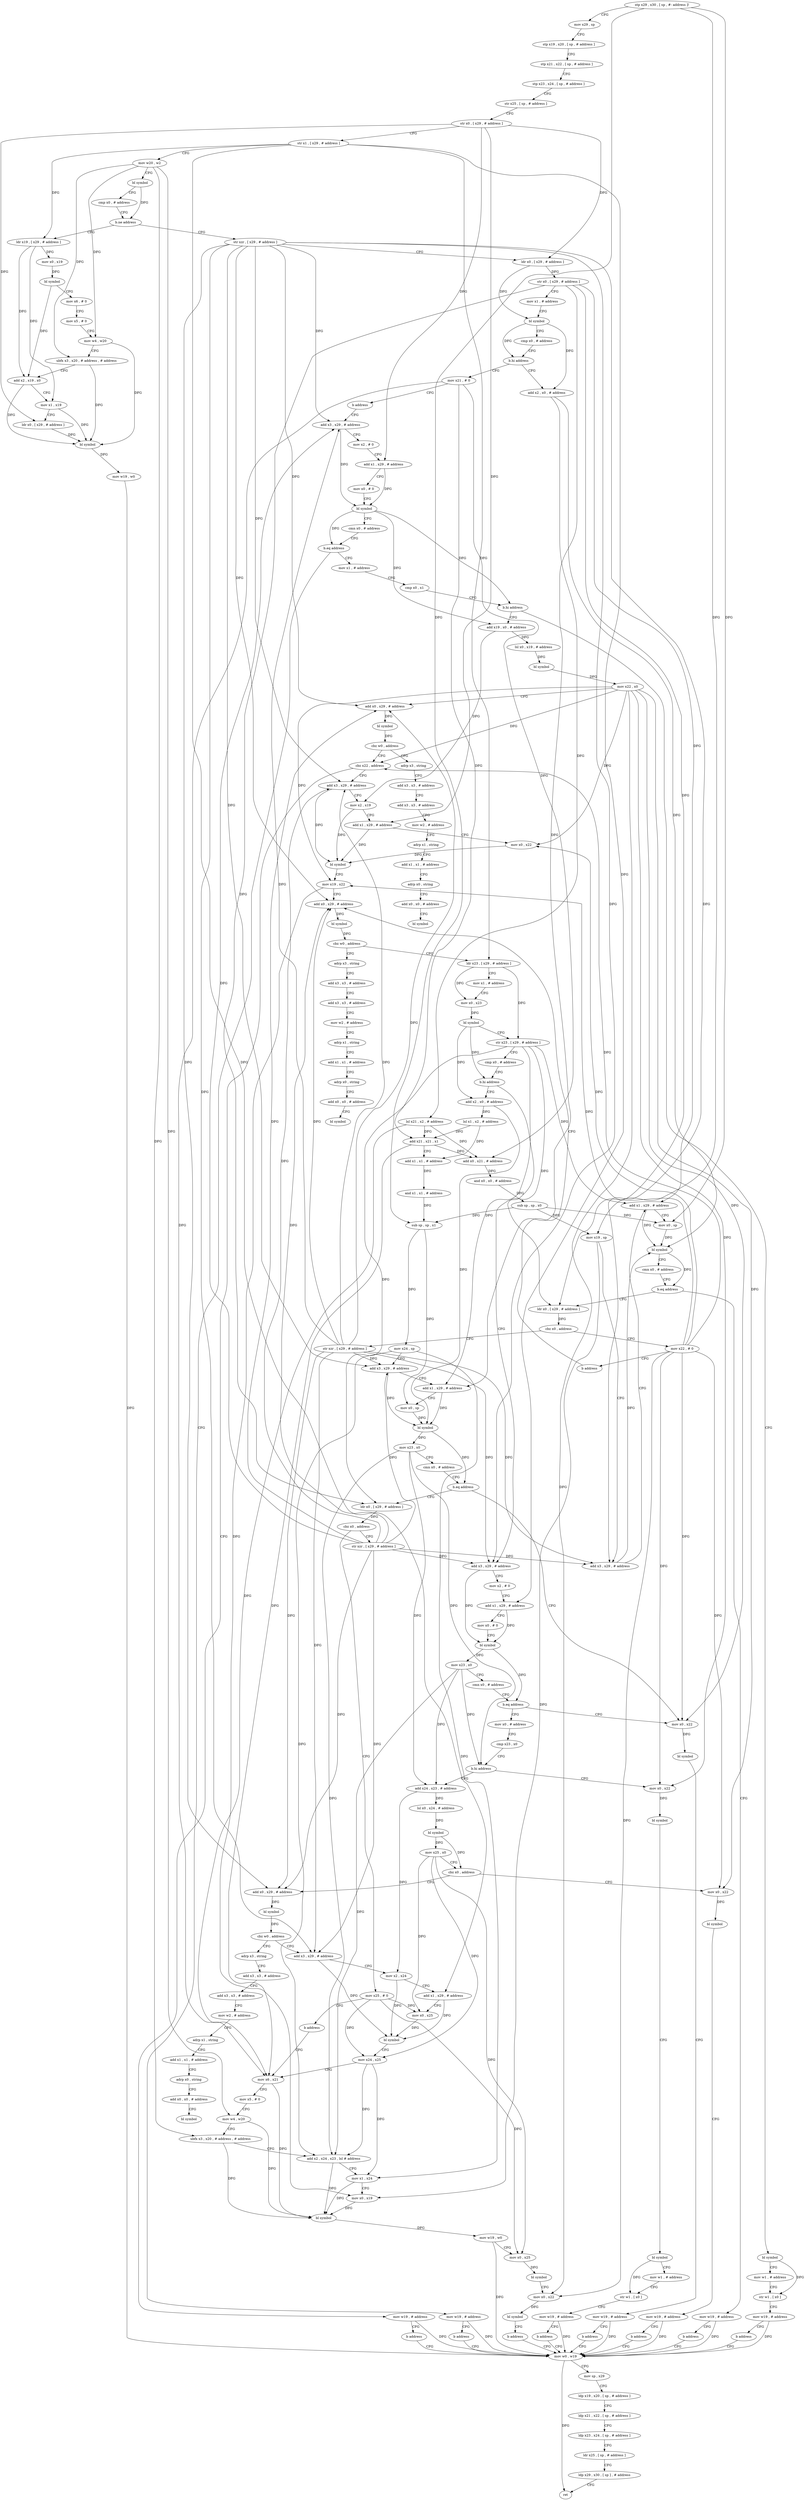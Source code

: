 digraph "func" {
"4387952" [label = "stp x29 , x30 , [ sp , #- address ]!" ]
"4387956" [label = "mov x29 , sp" ]
"4387960" [label = "stp x19 , x20 , [ sp , # address ]" ]
"4387964" [label = "stp x21 , x22 , [ sp , # address ]" ]
"4387968" [label = "stp x23 , x24 , [ sp , # address ]" ]
"4387972" [label = "str x25 , [ sp , # address ]" ]
"4387976" [label = "str x0 , [ x29 , # address ]" ]
"4387980" [label = "str x1 , [ x29 , # address ]" ]
"4387984" [label = "mov w20 , w2" ]
"4387988" [label = "bl symbol" ]
"4387992" [label = "cmp x0 , # address" ]
"4387996" [label = "b.ne address" ]
"4388080" [label = "str xzr , [ x29 , # address ]" ]
"4388000" [label = "ldr x19 , [ x29 , # address ]" ]
"4388084" [label = "ldr x0 , [ x29 , # address ]" ]
"4388088" [label = "str x0 , [ x29 , # address ]" ]
"4388092" [label = "mov x1 , # address" ]
"4388096" [label = "bl symbol" ]
"4388100" [label = "cmp x0 , # address" ]
"4388104" [label = "b.hi address" ]
"4388528" [label = "mov x21 , # 0" ]
"4388108" [label = "add x2 , x0 , # address" ]
"4388004" [label = "mov x0 , x19" ]
"4388008" [label = "bl symbol" ]
"4388012" [label = "mov x6 , # 0" ]
"4388016" [label = "mov x5 , # 0" ]
"4388020" [label = "mov w4 , w20" ]
"4388024" [label = "ubfx x3 , x20 , # address , # address" ]
"4388028" [label = "add x2 , x19 , x0" ]
"4388032" [label = "mov x1 , x19" ]
"4388036" [label = "ldr x0 , [ x29 , # address ]" ]
"4388040" [label = "bl symbol" ]
"4388044" [label = "mov w19 , w0" ]
"4388048" [label = "mov w0 , w19" ]
"4388532" [label = "b address" ]
"4388168" [label = "add x3 , x29 , # address" ]
"4388112" [label = "lsl x21 , x2 , # address" ]
"4388116" [label = "add x0 , x21 , # address" ]
"4388120" [label = "and x0 , x0 , # address" ]
"4388124" [label = "sub sp , sp , x0" ]
"4388128" [label = "mov x19 , sp" ]
"4388132" [label = "add x3 , x29 , # address" ]
"4388136" [label = "add x1 , x29 , # address" ]
"4388140" [label = "mov x0 , sp" ]
"4388144" [label = "bl symbol" ]
"4388148" [label = "cmn x0 , # address" ]
"4388152" [label = "b.eq address" ]
"4388740" [label = "mov w19 , # address" ]
"4388156" [label = "ldr x0 , [ x29 , # address ]" ]
"4388172" [label = "mov x2 , # 0" ]
"4388176" [label = "add x1 , x29 , # address" ]
"4388180" [label = "mov x0 , # 0" ]
"4388184" [label = "bl symbol" ]
"4388188" [label = "cmn x0 , # address" ]
"4388192" [label = "b.eq address" ]
"4388748" [label = "mov w19 , # address" ]
"4388196" [label = "mov x1 , # address" ]
"4388744" [label = "b address" ]
"4388160" [label = "cbz x0 , address" ]
"4388592" [label = "mov x22 , # 0" ]
"4388164" [label = "str xzr , [ x29 , # address ]" ]
"4388752" [label = "b address" ]
"4388200" [label = "cmp x0 , x1" ]
"4388204" [label = "b.hi address" ]
"4388536" [label = "bl symbol" ]
"4388208" [label = "add x19 , x0 , # address" ]
"4388052" [label = "mov sp , x29" ]
"4388056" [label = "ldp x19 , x20 , [ sp , # address ]" ]
"4388060" [label = "ldp x21 , x22 , [ sp , # address ]" ]
"4388064" [label = "ldp x23 , x24 , [ sp , # address ]" ]
"4388068" [label = "ldr x25 , [ sp , # address ]" ]
"4388072" [label = "ldp x29 , x30 , [ sp ] , # address" ]
"4388076" [label = "ret" ]
"4388596" [label = "b address" ]
"4388264" [label = "add x0 , x29 , # address" ]
"4388540" [label = "mov w1 , # address" ]
"4388544" [label = "str w1 , [ x0 ]" ]
"4388548" [label = "mov w19 , # address" ]
"4388552" [label = "b address" ]
"4388212" [label = "lsl x0 , x19 , # address" ]
"4388216" [label = "bl symbol" ]
"4388220" [label = "mov x22 , x0" ]
"4388224" [label = "add x0 , x29 , # address" ]
"4388228" [label = "bl symbol" ]
"4388232" [label = "cbz w0 , address" ]
"4388556" [label = "adrp x3 , string" ]
"4388236" [label = "cbz x22 , address" ]
"4388268" [label = "bl symbol" ]
"4388272" [label = "cbz w0 , address" ]
"4388600" [label = "adrp x3 , string" ]
"4388276" [label = "ldr x23 , [ x29 , # address ]" ]
"4388560" [label = "add x3 , x3 , # address" ]
"4388564" [label = "add x3 , x3 , # address" ]
"4388568" [label = "mov w2 , # address" ]
"4388572" [label = "adrp x1 , string" ]
"4388576" [label = "add x1 , x1 , # address" ]
"4388580" [label = "adrp x0 , string" ]
"4388584" [label = "add x0 , x0 , # address" ]
"4388588" [label = "bl symbol" ]
"4388756" [label = "mov w19 , # address" ]
"4388240" [label = "add x3 , x29 , # address" ]
"4388604" [label = "add x3 , x3 , # address" ]
"4388608" [label = "add x3 , x3 , # address" ]
"4388612" [label = "mov w2 , # address" ]
"4388616" [label = "adrp x1 , string" ]
"4388620" [label = "add x1 , x1 , # address" ]
"4388624" [label = "adrp x0 , string" ]
"4388628" [label = "add x0 , x0 , # address" ]
"4388632" [label = "bl symbol" ]
"4388280" [label = "mov x1 , # address" ]
"4388284" [label = "mov x0 , x23" ]
"4388288" [label = "bl symbol" ]
"4388292" [label = "str x23 , [ x29 , # address ]" ]
"4388296" [label = "cmp x0 , # address" ]
"4388300" [label = "b.hi address" ]
"4388372" [label = "add x3 , x29 , # address" ]
"4388304" [label = "add x2 , x0 , # address" ]
"4388760" [label = "b address" ]
"4388244" [label = "mov x2 , x19" ]
"4388248" [label = "add x1 , x29 , # address" ]
"4388252" [label = "mov x0 , x22" ]
"4388256" [label = "bl symbol" ]
"4388260" [label = "mov x19 , x22" ]
"4388376" [label = "mov x2 , # 0" ]
"4388380" [label = "add x1 , x29 , # address" ]
"4388384" [label = "mov x0 , # 0" ]
"4388388" [label = "bl symbol" ]
"4388392" [label = "mov x23 , x0" ]
"4388396" [label = "cmn x0 , # address" ]
"4388400" [label = "b.eq address" ]
"4388636" [label = "mov x0 , x22" ]
"4388404" [label = "mov x0 , # address" ]
"4388308" [label = "lsl x1 , x2 , # address" ]
"4388312" [label = "add x21 , x21 , x1" ]
"4388316" [label = "add x1 , x1 , # address" ]
"4388320" [label = "and x1 , x1 , # address" ]
"4388324" [label = "sub sp , sp , x1" ]
"4388328" [label = "mov x24 , sp" ]
"4388332" [label = "add x3 , x29 , # address" ]
"4388336" [label = "add x1 , x29 , # address" ]
"4388340" [label = "mov x0 , sp" ]
"4388344" [label = "bl symbol" ]
"4388348" [label = "mov x23 , x0" ]
"4388352" [label = "cmn x0 , # address" ]
"4388356" [label = "b.eq address" ]
"4388360" [label = "ldr x0 , [ x29 , # address ]" ]
"4388640" [label = "bl symbol" ]
"4388644" [label = "mov w19 , # address" ]
"4388648" [label = "b address" ]
"4388408" [label = "cmp x23 , x0" ]
"4388412" [label = "b.hi address" ]
"4388652" [label = "mov x0 , x22" ]
"4388416" [label = "add x24 , x23 , # address" ]
"4388364" [label = "cbz x0 , address" ]
"4388732" [label = "mov x25 , # 0" ]
"4388368" [label = "str xzr , [ x29 , # address ]" ]
"4388656" [label = "bl symbol" ]
"4388660" [label = "bl symbol" ]
"4388664" [label = "mov w1 , # address" ]
"4388668" [label = "str w1 , [ x0 ]" ]
"4388672" [label = "mov w19 , # address" ]
"4388676" [label = "b address" ]
"4388420" [label = "lsl x0 , x24 , # address" ]
"4388424" [label = "bl symbol" ]
"4388428" [label = "mov x25 , x0" ]
"4388432" [label = "cbz x0 , address" ]
"4388680" [label = "mov x0 , x22" ]
"4388436" [label = "add x0 , x29 , # address" ]
"4388736" [label = "b address" ]
"4388472" [label = "mov x6 , x21" ]
"4388684" [label = "bl symbol" ]
"4388688" [label = "mov w19 , # address" ]
"4388692" [label = "b address" ]
"4388440" [label = "bl symbol" ]
"4388444" [label = "cbz w0 , address" ]
"4388696" [label = "adrp x3 , string" ]
"4388448" [label = "add x3 , x29 , # address" ]
"4388476" [label = "mov x5 , # 0" ]
"4388480" [label = "mov w4 , w20" ]
"4388484" [label = "ubfx x3 , x20 , # address , # address" ]
"4388488" [label = "add x2 , x24 , x23 , lsl # address" ]
"4388492" [label = "mov x1 , x24" ]
"4388496" [label = "mov x0 , x19" ]
"4388500" [label = "bl symbol" ]
"4388504" [label = "mov w19 , w0" ]
"4388508" [label = "mov x0 , x25" ]
"4388512" [label = "bl symbol" ]
"4388516" [label = "mov x0 , x22" ]
"4388520" [label = "bl symbol" ]
"4388524" [label = "b address" ]
"4388700" [label = "add x3 , x3 , # address" ]
"4388704" [label = "add x3 , x3 , # address" ]
"4388708" [label = "mov w2 , # address" ]
"4388712" [label = "adrp x1 , string" ]
"4388716" [label = "add x1 , x1 , # address" ]
"4388720" [label = "adrp x0 , string" ]
"4388724" [label = "add x0 , x0 , # address" ]
"4388728" [label = "bl symbol" ]
"4388452" [label = "mov x2 , x24" ]
"4388456" [label = "add x1 , x29 , # address" ]
"4388460" [label = "mov x0 , x25" ]
"4388464" [label = "bl symbol" ]
"4388468" [label = "mov x24 , x25" ]
"4387952" -> "4387956" [ label = "CFG" ]
"4387952" -> "4388128" [ label = "DFG" ]
"4387952" -> "4388140" [ label = "DFG" ]
"4387952" -> "4388324" [ label = "DFG" ]
"4387956" -> "4387960" [ label = "CFG" ]
"4387960" -> "4387964" [ label = "CFG" ]
"4387964" -> "4387968" [ label = "CFG" ]
"4387968" -> "4387972" [ label = "CFG" ]
"4387972" -> "4387976" [ label = "CFG" ]
"4387976" -> "4387980" [ label = "CFG" ]
"4387976" -> "4388084" [ label = "DFG" ]
"4387976" -> "4388036" [ label = "DFG" ]
"4387976" -> "4388176" [ label = "DFG" ]
"4387976" -> "4388248" [ label = "DFG" ]
"4387980" -> "4387984" [ label = "CFG" ]
"4387980" -> "4388000" [ label = "DFG" ]
"4387980" -> "4388276" [ label = "DFG" ]
"4387980" -> "4388380" [ label = "DFG" ]
"4387980" -> "4388456" [ label = "DFG" ]
"4387984" -> "4387988" [ label = "CFG" ]
"4387984" -> "4388020" [ label = "DFG" ]
"4387984" -> "4388024" [ label = "DFG" ]
"4387984" -> "4388480" [ label = "DFG" ]
"4387984" -> "4388484" [ label = "DFG" ]
"4387988" -> "4387992" [ label = "CFG" ]
"4387988" -> "4387996" [ label = "DFG" ]
"4387992" -> "4387996" [ label = "CFG" ]
"4387996" -> "4388080" [ label = "CFG" ]
"4387996" -> "4388000" [ label = "CFG" ]
"4388080" -> "4388084" [ label = "CFG" ]
"4388080" -> "4388132" [ label = "DFG" ]
"4388080" -> "4388168" [ label = "DFG" ]
"4388080" -> "4388224" [ label = "DFG" ]
"4388080" -> "4388264" [ label = "DFG" ]
"4388080" -> "4388240" [ label = "DFG" ]
"4388080" -> "4388372" [ label = "DFG" ]
"4388080" -> "4388332" [ label = "DFG" ]
"4388080" -> "4388436" [ label = "DFG" ]
"4388080" -> "4388448" [ label = "DFG" ]
"4388000" -> "4388004" [ label = "DFG" ]
"4388000" -> "4388028" [ label = "DFG" ]
"4388000" -> "4388032" [ label = "DFG" ]
"4388084" -> "4388088" [ label = "DFG" ]
"4388084" -> "4388096" [ label = "DFG" ]
"4388088" -> "4388092" [ label = "CFG" ]
"4388088" -> "4388156" [ label = "DFG" ]
"4388088" -> "4388360" [ label = "DFG" ]
"4388088" -> "4388136" [ label = "DFG" ]
"4388088" -> "4388336" [ label = "DFG" ]
"4388092" -> "4388096" [ label = "CFG" ]
"4388096" -> "4388100" [ label = "CFG" ]
"4388096" -> "4388104" [ label = "DFG" ]
"4388096" -> "4388108" [ label = "DFG" ]
"4388100" -> "4388104" [ label = "CFG" ]
"4388104" -> "4388528" [ label = "CFG" ]
"4388104" -> "4388108" [ label = "CFG" ]
"4388528" -> "4388532" [ label = "CFG" ]
"4388528" -> "4388116" [ label = "DFG" ]
"4388528" -> "4388312" [ label = "DFG" ]
"4388528" -> "4388472" [ label = "DFG" ]
"4388108" -> "4388112" [ label = "DFG" ]
"4388108" -> "4388144" [ label = "DFG" ]
"4388004" -> "4388008" [ label = "DFG" ]
"4388008" -> "4388012" [ label = "CFG" ]
"4388008" -> "4388028" [ label = "DFG" ]
"4388012" -> "4388016" [ label = "CFG" ]
"4388016" -> "4388020" [ label = "CFG" ]
"4388020" -> "4388024" [ label = "CFG" ]
"4388020" -> "4388040" [ label = "DFG" ]
"4388024" -> "4388028" [ label = "CFG" ]
"4388024" -> "4388040" [ label = "DFG" ]
"4388028" -> "4388032" [ label = "CFG" ]
"4388028" -> "4388040" [ label = "DFG" ]
"4388032" -> "4388036" [ label = "CFG" ]
"4388032" -> "4388040" [ label = "DFG" ]
"4388036" -> "4388040" [ label = "DFG" ]
"4388040" -> "4388044" [ label = "DFG" ]
"4388044" -> "4388048" [ label = "DFG" ]
"4388048" -> "4388052" [ label = "CFG" ]
"4388048" -> "4388076" [ label = "DFG" ]
"4388532" -> "4388168" [ label = "CFG" ]
"4388168" -> "4388172" [ label = "CFG" ]
"4388168" -> "4388184" [ label = "DFG" ]
"4388112" -> "4388116" [ label = "DFG" ]
"4388112" -> "4388312" [ label = "DFG" ]
"4388112" -> "4388472" [ label = "DFG" ]
"4388116" -> "4388120" [ label = "DFG" ]
"4388120" -> "4388124" [ label = "DFG" ]
"4388124" -> "4388128" [ label = "DFG" ]
"4388124" -> "4388140" [ label = "DFG" ]
"4388124" -> "4388324" [ label = "DFG" ]
"4388128" -> "4388132" [ label = "CFG" ]
"4388128" -> "4388496" [ label = "DFG" ]
"4388132" -> "4388136" [ label = "CFG" ]
"4388132" -> "4388144" [ label = "DFG" ]
"4388136" -> "4388140" [ label = "CFG" ]
"4388136" -> "4388144" [ label = "DFG" ]
"4388140" -> "4388144" [ label = "DFG" ]
"4388144" -> "4388148" [ label = "CFG" ]
"4388144" -> "4388152" [ label = "DFG" ]
"4388148" -> "4388152" [ label = "CFG" ]
"4388152" -> "4388740" [ label = "CFG" ]
"4388152" -> "4388156" [ label = "CFG" ]
"4388740" -> "4388744" [ label = "CFG" ]
"4388740" -> "4388048" [ label = "DFG" ]
"4388156" -> "4388160" [ label = "DFG" ]
"4388172" -> "4388176" [ label = "CFG" ]
"4388176" -> "4388180" [ label = "CFG" ]
"4388176" -> "4388184" [ label = "DFG" ]
"4388180" -> "4388184" [ label = "CFG" ]
"4388184" -> "4388188" [ label = "CFG" ]
"4388184" -> "4388192" [ label = "DFG" ]
"4388184" -> "4388204" [ label = "DFG" ]
"4388184" -> "4388208" [ label = "DFG" ]
"4388188" -> "4388192" [ label = "CFG" ]
"4388192" -> "4388748" [ label = "CFG" ]
"4388192" -> "4388196" [ label = "CFG" ]
"4388748" -> "4388752" [ label = "CFG" ]
"4388748" -> "4388048" [ label = "DFG" ]
"4388196" -> "4388200" [ label = "CFG" ]
"4388744" -> "4388048" [ label = "CFG" ]
"4388160" -> "4388592" [ label = "CFG" ]
"4388160" -> "4388164" [ label = "CFG" ]
"4388592" -> "4388596" [ label = "CFG" ]
"4388592" -> "4388236" [ label = "DFG" ]
"4388592" -> "4388252" [ label = "DFG" ]
"4388592" -> "4388260" [ label = "DFG" ]
"4388592" -> "4388636" [ label = "DFG" ]
"4388592" -> "4388652" [ label = "DFG" ]
"4388592" -> "4388680" [ label = "DFG" ]
"4388592" -> "4388516" [ label = "DFG" ]
"4388164" -> "4388168" [ label = "DFG" ]
"4388164" -> "4388132" [ label = "DFG" ]
"4388164" -> "4388224" [ label = "DFG" ]
"4388164" -> "4388264" [ label = "DFG" ]
"4388164" -> "4388240" [ label = "DFG" ]
"4388164" -> "4388372" [ label = "DFG" ]
"4388164" -> "4388332" [ label = "DFG" ]
"4388164" -> "4388436" [ label = "DFG" ]
"4388164" -> "4388448" [ label = "DFG" ]
"4388752" -> "4388048" [ label = "CFG" ]
"4388200" -> "4388204" [ label = "CFG" ]
"4388204" -> "4388536" [ label = "CFG" ]
"4388204" -> "4388208" [ label = "CFG" ]
"4388536" -> "4388540" [ label = "CFG" ]
"4388536" -> "4388544" [ label = "DFG" ]
"4388208" -> "4388212" [ label = "DFG" ]
"4388208" -> "4388244" [ label = "DFG" ]
"4388052" -> "4388056" [ label = "CFG" ]
"4388056" -> "4388060" [ label = "CFG" ]
"4388060" -> "4388064" [ label = "CFG" ]
"4388064" -> "4388068" [ label = "CFG" ]
"4388068" -> "4388072" [ label = "CFG" ]
"4388072" -> "4388076" [ label = "CFG" ]
"4388596" -> "4388264" [ label = "CFG" ]
"4388264" -> "4388268" [ label = "DFG" ]
"4388540" -> "4388544" [ label = "CFG" ]
"4388544" -> "4388548" [ label = "CFG" ]
"4388548" -> "4388552" [ label = "CFG" ]
"4388548" -> "4388048" [ label = "DFG" ]
"4388552" -> "4388048" [ label = "CFG" ]
"4388212" -> "4388216" [ label = "DFG" ]
"4388216" -> "4388220" [ label = "DFG" ]
"4388220" -> "4388224" [ label = "CFG" ]
"4388220" -> "4388236" [ label = "DFG" ]
"4388220" -> "4388252" [ label = "DFG" ]
"4388220" -> "4388260" [ label = "DFG" ]
"4388220" -> "4388636" [ label = "DFG" ]
"4388220" -> "4388652" [ label = "DFG" ]
"4388220" -> "4388680" [ label = "DFG" ]
"4388220" -> "4388516" [ label = "DFG" ]
"4388224" -> "4388228" [ label = "DFG" ]
"4388228" -> "4388232" [ label = "DFG" ]
"4388232" -> "4388556" [ label = "CFG" ]
"4388232" -> "4388236" [ label = "CFG" ]
"4388556" -> "4388560" [ label = "CFG" ]
"4388236" -> "4388756" [ label = "CFG" ]
"4388236" -> "4388240" [ label = "CFG" ]
"4388268" -> "4388272" [ label = "DFG" ]
"4388272" -> "4388600" [ label = "CFG" ]
"4388272" -> "4388276" [ label = "CFG" ]
"4388600" -> "4388604" [ label = "CFG" ]
"4388276" -> "4388280" [ label = "CFG" ]
"4388276" -> "4388284" [ label = "DFG" ]
"4388276" -> "4388292" [ label = "DFG" ]
"4388560" -> "4388564" [ label = "CFG" ]
"4388564" -> "4388568" [ label = "CFG" ]
"4388568" -> "4388572" [ label = "CFG" ]
"4388572" -> "4388576" [ label = "CFG" ]
"4388576" -> "4388580" [ label = "CFG" ]
"4388580" -> "4388584" [ label = "CFG" ]
"4388584" -> "4388588" [ label = "CFG" ]
"4388756" -> "4388760" [ label = "CFG" ]
"4388756" -> "4388048" [ label = "DFG" ]
"4388240" -> "4388244" [ label = "CFG" ]
"4388240" -> "4388256" [ label = "DFG" ]
"4388604" -> "4388608" [ label = "CFG" ]
"4388608" -> "4388612" [ label = "CFG" ]
"4388612" -> "4388616" [ label = "CFG" ]
"4388616" -> "4388620" [ label = "CFG" ]
"4388620" -> "4388624" [ label = "CFG" ]
"4388624" -> "4388628" [ label = "CFG" ]
"4388628" -> "4388632" [ label = "CFG" ]
"4388280" -> "4388284" [ label = "CFG" ]
"4388284" -> "4388288" [ label = "DFG" ]
"4388288" -> "4388292" [ label = "CFG" ]
"4388288" -> "4388300" [ label = "DFG" ]
"4388288" -> "4388304" [ label = "DFG" ]
"4388292" -> "4388296" [ label = "CFG" ]
"4388292" -> "4388136" [ label = "DFG" ]
"4388292" -> "4388156" [ label = "DFG" ]
"4388292" -> "4388360" [ label = "DFG" ]
"4388292" -> "4388336" [ label = "DFG" ]
"4388296" -> "4388300" [ label = "CFG" ]
"4388300" -> "4388372" [ label = "CFG" ]
"4388300" -> "4388304" [ label = "CFG" ]
"4388372" -> "4388376" [ label = "CFG" ]
"4388372" -> "4388388" [ label = "DFG" ]
"4388304" -> "4388308" [ label = "DFG" ]
"4388304" -> "4388344" [ label = "DFG" ]
"4388760" -> "4388048" [ label = "CFG" ]
"4388244" -> "4388248" [ label = "CFG" ]
"4388244" -> "4388256" [ label = "DFG" ]
"4388248" -> "4388252" [ label = "CFG" ]
"4388248" -> "4388256" [ label = "DFG" ]
"4388252" -> "4388256" [ label = "DFG" ]
"4388256" -> "4388260" [ label = "CFG" ]
"4388260" -> "4388264" [ label = "CFG" ]
"4388260" -> "4388496" [ label = "DFG" ]
"4388376" -> "4388380" [ label = "CFG" ]
"4388380" -> "4388384" [ label = "CFG" ]
"4388380" -> "4388388" [ label = "DFG" ]
"4388384" -> "4388388" [ label = "CFG" ]
"4388388" -> "4388392" [ label = "DFG" ]
"4388388" -> "4388400" [ label = "DFG" ]
"4388392" -> "4388396" [ label = "CFG" ]
"4388392" -> "4388412" [ label = "DFG" ]
"4388392" -> "4388416" [ label = "DFG" ]
"4388392" -> "4388488" [ label = "DFG" ]
"4388396" -> "4388400" [ label = "CFG" ]
"4388400" -> "4388636" [ label = "CFG" ]
"4388400" -> "4388404" [ label = "CFG" ]
"4388636" -> "4388640" [ label = "DFG" ]
"4388404" -> "4388408" [ label = "CFG" ]
"4388308" -> "4388312" [ label = "DFG" ]
"4388308" -> "4388316" [ label = "DFG" ]
"4388312" -> "4388316" [ label = "CFG" ]
"4388312" -> "4388116" [ label = "DFG" ]
"4388312" -> "4388472" [ label = "DFG" ]
"4388316" -> "4388320" [ label = "DFG" ]
"4388320" -> "4388324" [ label = "DFG" ]
"4388324" -> "4388328" [ label = "DFG" ]
"4388324" -> "4388340" [ label = "DFG" ]
"4388328" -> "4388332" [ label = "CFG" ]
"4388328" -> "4388488" [ label = "DFG" ]
"4388328" -> "4388492" [ label = "DFG" ]
"4388332" -> "4388336" [ label = "CFG" ]
"4388332" -> "4388344" [ label = "DFG" ]
"4388336" -> "4388340" [ label = "CFG" ]
"4388336" -> "4388344" [ label = "DFG" ]
"4388340" -> "4388344" [ label = "DFG" ]
"4388344" -> "4388348" [ label = "DFG" ]
"4388344" -> "4388356" [ label = "DFG" ]
"4388348" -> "4388352" [ label = "CFG" ]
"4388348" -> "4388412" [ label = "DFG" ]
"4388348" -> "4388416" [ label = "DFG" ]
"4388348" -> "4388488" [ label = "DFG" ]
"4388352" -> "4388356" [ label = "CFG" ]
"4388356" -> "4388636" [ label = "CFG" ]
"4388356" -> "4388360" [ label = "CFG" ]
"4388360" -> "4388364" [ label = "DFG" ]
"4388640" -> "4388644" [ label = "CFG" ]
"4388644" -> "4388648" [ label = "CFG" ]
"4388644" -> "4388048" [ label = "DFG" ]
"4388648" -> "4388048" [ label = "CFG" ]
"4388408" -> "4388412" [ label = "CFG" ]
"4388412" -> "4388652" [ label = "CFG" ]
"4388412" -> "4388416" [ label = "CFG" ]
"4388652" -> "4388656" [ label = "DFG" ]
"4388416" -> "4388420" [ label = "DFG" ]
"4388416" -> "4388452" [ label = "DFG" ]
"4388364" -> "4388732" [ label = "CFG" ]
"4388364" -> "4388368" [ label = "CFG" ]
"4388732" -> "4388736" [ label = "CFG" ]
"4388732" -> "4388508" [ label = "DFG" ]
"4388732" -> "4388460" [ label = "DFG" ]
"4388732" -> "4388468" [ label = "DFG" ]
"4388368" -> "4388372" [ label = "DFG" ]
"4388368" -> "4388132" [ label = "DFG" ]
"4388368" -> "4388168" [ label = "DFG" ]
"4388368" -> "4388224" [ label = "DFG" ]
"4388368" -> "4388264" [ label = "DFG" ]
"4388368" -> "4388240" [ label = "DFG" ]
"4388368" -> "4388332" [ label = "DFG" ]
"4388368" -> "4388436" [ label = "DFG" ]
"4388368" -> "4388448" [ label = "DFG" ]
"4388656" -> "4388660" [ label = "CFG" ]
"4388660" -> "4388664" [ label = "CFG" ]
"4388660" -> "4388668" [ label = "DFG" ]
"4388664" -> "4388668" [ label = "CFG" ]
"4388668" -> "4388672" [ label = "CFG" ]
"4388672" -> "4388676" [ label = "CFG" ]
"4388672" -> "4388048" [ label = "DFG" ]
"4388676" -> "4388048" [ label = "CFG" ]
"4388420" -> "4388424" [ label = "DFG" ]
"4388424" -> "4388428" [ label = "DFG" ]
"4388424" -> "4388432" [ label = "DFG" ]
"4388428" -> "4388432" [ label = "CFG" ]
"4388428" -> "4388508" [ label = "DFG" ]
"4388428" -> "4388460" [ label = "DFG" ]
"4388428" -> "4388468" [ label = "DFG" ]
"4388432" -> "4388680" [ label = "CFG" ]
"4388432" -> "4388436" [ label = "CFG" ]
"4388680" -> "4388684" [ label = "DFG" ]
"4388436" -> "4388440" [ label = "DFG" ]
"4388736" -> "4388472" [ label = "CFG" ]
"4388472" -> "4388476" [ label = "CFG" ]
"4388472" -> "4388500" [ label = "DFG" ]
"4388684" -> "4388688" [ label = "CFG" ]
"4388688" -> "4388692" [ label = "CFG" ]
"4388688" -> "4388048" [ label = "DFG" ]
"4388692" -> "4388048" [ label = "CFG" ]
"4388440" -> "4388444" [ label = "DFG" ]
"4388444" -> "4388696" [ label = "CFG" ]
"4388444" -> "4388448" [ label = "CFG" ]
"4388696" -> "4388700" [ label = "CFG" ]
"4388448" -> "4388452" [ label = "CFG" ]
"4388448" -> "4388464" [ label = "DFG" ]
"4388476" -> "4388480" [ label = "CFG" ]
"4388480" -> "4388484" [ label = "CFG" ]
"4388480" -> "4388500" [ label = "DFG" ]
"4388484" -> "4388488" [ label = "CFG" ]
"4388484" -> "4388500" [ label = "DFG" ]
"4388488" -> "4388492" [ label = "CFG" ]
"4388488" -> "4388500" [ label = "DFG" ]
"4388492" -> "4388496" [ label = "CFG" ]
"4388492" -> "4388500" [ label = "DFG" ]
"4388496" -> "4388500" [ label = "DFG" ]
"4388500" -> "4388504" [ label = "DFG" ]
"4388504" -> "4388508" [ label = "CFG" ]
"4388504" -> "4388048" [ label = "DFG" ]
"4388508" -> "4388512" [ label = "DFG" ]
"4388512" -> "4388516" [ label = "CFG" ]
"4388516" -> "4388520" [ label = "DFG" ]
"4388520" -> "4388524" [ label = "CFG" ]
"4388524" -> "4388048" [ label = "CFG" ]
"4388700" -> "4388704" [ label = "CFG" ]
"4388704" -> "4388708" [ label = "CFG" ]
"4388708" -> "4388712" [ label = "CFG" ]
"4388712" -> "4388716" [ label = "CFG" ]
"4388716" -> "4388720" [ label = "CFG" ]
"4388720" -> "4388724" [ label = "CFG" ]
"4388724" -> "4388728" [ label = "CFG" ]
"4388452" -> "4388456" [ label = "CFG" ]
"4388452" -> "4388464" [ label = "DFG" ]
"4388456" -> "4388460" [ label = "CFG" ]
"4388456" -> "4388464" [ label = "DFG" ]
"4388460" -> "4388464" [ label = "DFG" ]
"4388464" -> "4388468" [ label = "CFG" ]
"4388468" -> "4388472" [ label = "CFG" ]
"4388468" -> "4388492" [ label = "DFG" ]
"4388468" -> "4388488" [ label = "DFG" ]
}
